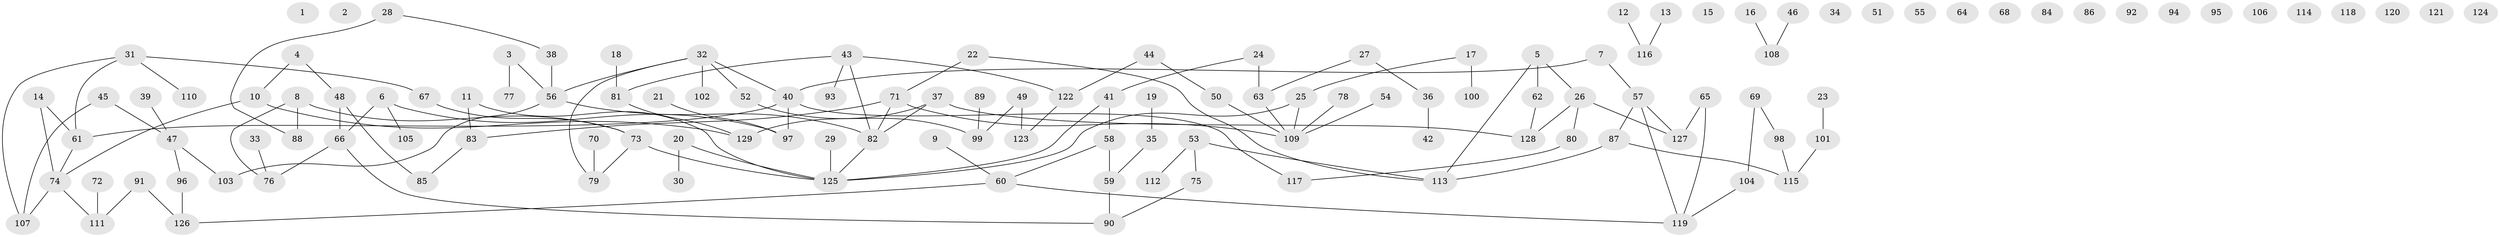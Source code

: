 // coarse degree distribution, {1: 0.2602739726027397, 4: 0.1095890410958904, 5: 0.0410958904109589, 8: 0.0136986301369863, 2: 0.3013698630136986, 3: 0.2328767123287671, 6: 0.0273972602739726, 11: 0.0136986301369863}
// Generated by graph-tools (version 1.1) at 2025/48/03/04/25 22:48:05]
// undirected, 129 vertices, 135 edges
graph export_dot {
  node [color=gray90,style=filled];
  1;
  2;
  3;
  4;
  5;
  6;
  7;
  8;
  9;
  10;
  11;
  12;
  13;
  14;
  15;
  16;
  17;
  18;
  19;
  20;
  21;
  22;
  23;
  24;
  25;
  26;
  27;
  28;
  29;
  30;
  31;
  32;
  33;
  34;
  35;
  36;
  37;
  38;
  39;
  40;
  41;
  42;
  43;
  44;
  45;
  46;
  47;
  48;
  49;
  50;
  51;
  52;
  53;
  54;
  55;
  56;
  57;
  58;
  59;
  60;
  61;
  62;
  63;
  64;
  65;
  66;
  67;
  68;
  69;
  70;
  71;
  72;
  73;
  74;
  75;
  76;
  77;
  78;
  79;
  80;
  81;
  82;
  83;
  84;
  85;
  86;
  87;
  88;
  89;
  90;
  91;
  92;
  93;
  94;
  95;
  96;
  97;
  98;
  99;
  100;
  101;
  102;
  103;
  104;
  105;
  106;
  107;
  108;
  109;
  110;
  111;
  112;
  113;
  114;
  115;
  116;
  117;
  118;
  119;
  120;
  121;
  122;
  123;
  124;
  125;
  126;
  127;
  128;
  129;
  3 -- 56;
  3 -- 77;
  4 -- 10;
  4 -- 48;
  5 -- 26;
  5 -- 62;
  5 -- 113;
  6 -- 66;
  6 -- 97;
  6 -- 105;
  7 -- 40;
  7 -- 57;
  8 -- 73;
  8 -- 76;
  8 -- 88;
  9 -- 60;
  10 -- 74;
  10 -- 129;
  11 -- 83;
  11 -- 125;
  12 -- 116;
  13 -- 116;
  14 -- 61;
  14 -- 74;
  16 -- 108;
  17 -- 25;
  17 -- 100;
  18 -- 81;
  19 -- 35;
  20 -- 30;
  20 -- 125;
  21 -- 97;
  22 -- 71;
  22 -- 113;
  23 -- 101;
  24 -- 41;
  24 -- 63;
  25 -- 109;
  25 -- 125;
  26 -- 80;
  26 -- 127;
  26 -- 128;
  27 -- 36;
  27 -- 63;
  28 -- 38;
  28 -- 88;
  29 -- 125;
  31 -- 61;
  31 -- 67;
  31 -- 107;
  31 -- 110;
  32 -- 40;
  32 -- 52;
  32 -- 56;
  32 -- 79;
  32 -- 102;
  33 -- 76;
  35 -- 59;
  36 -- 42;
  37 -- 82;
  37 -- 128;
  37 -- 129;
  38 -- 56;
  39 -- 47;
  40 -- 61;
  40 -- 97;
  40 -- 117;
  41 -- 58;
  41 -- 125;
  43 -- 81;
  43 -- 82;
  43 -- 93;
  43 -- 122;
  44 -- 50;
  44 -- 122;
  45 -- 47;
  45 -- 107;
  46 -- 108;
  47 -- 96;
  47 -- 103;
  48 -- 66;
  48 -- 85;
  49 -- 99;
  49 -- 123;
  50 -- 109;
  52 -- 99;
  53 -- 75;
  53 -- 112;
  53 -- 113;
  54 -- 109;
  56 -- 82;
  56 -- 103;
  57 -- 87;
  57 -- 119;
  57 -- 127;
  58 -- 59;
  58 -- 60;
  59 -- 90;
  60 -- 119;
  60 -- 126;
  61 -- 74;
  62 -- 128;
  63 -- 109;
  65 -- 119;
  65 -- 127;
  66 -- 76;
  66 -- 90;
  67 -- 73;
  69 -- 98;
  69 -- 104;
  70 -- 79;
  71 -- 82;
  71 -- 83;
  71 -- 109;
  72 -- 111;
  73 -- 79;
  73 -- 125;
  74 -- 107;
  74 -- 111;
  75 -- 90;
  78 -- 109;
  80 -- 117;
  81 -- 129;
  82 -- 125;
  83 -- 85;
  87 -- 113;
  87 -- 115;
  89 -- 99;
  91 -- 111;
  91 -- 126;
  96 -- 126;
  98 -- 115;
  101 -- 115;
  104 -- 119;
  122 -- 123;
}
